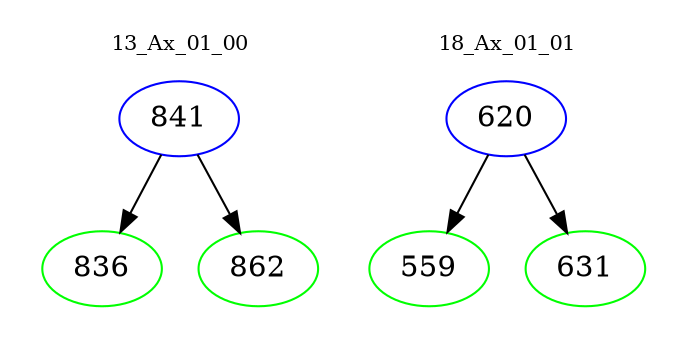 digraph{
subgraph cluster_0 {
color = white
label = "13_Ax_01_00";
fontsize=10;
T0_841 [label="841", color="blue"]
T0_841 -> T0_836 [color="black"]
T0_836 [label="836", color="green"]
T0_841 -> T0_862 [color="black"]
T0_862 [label="862", color="green"]
}
subgraph cluster_1 {
color = white
label = "18_Ax_01_01";
fontsize=10;
T1_620 [label="620", color="blue"]
T1_620 -> T1_559 [color="black"]
T1_559 [label="559", color="green"]
T1_620 -> T1_631 [color="black"]
T1_631 [label="631", color="green"]
}
}
